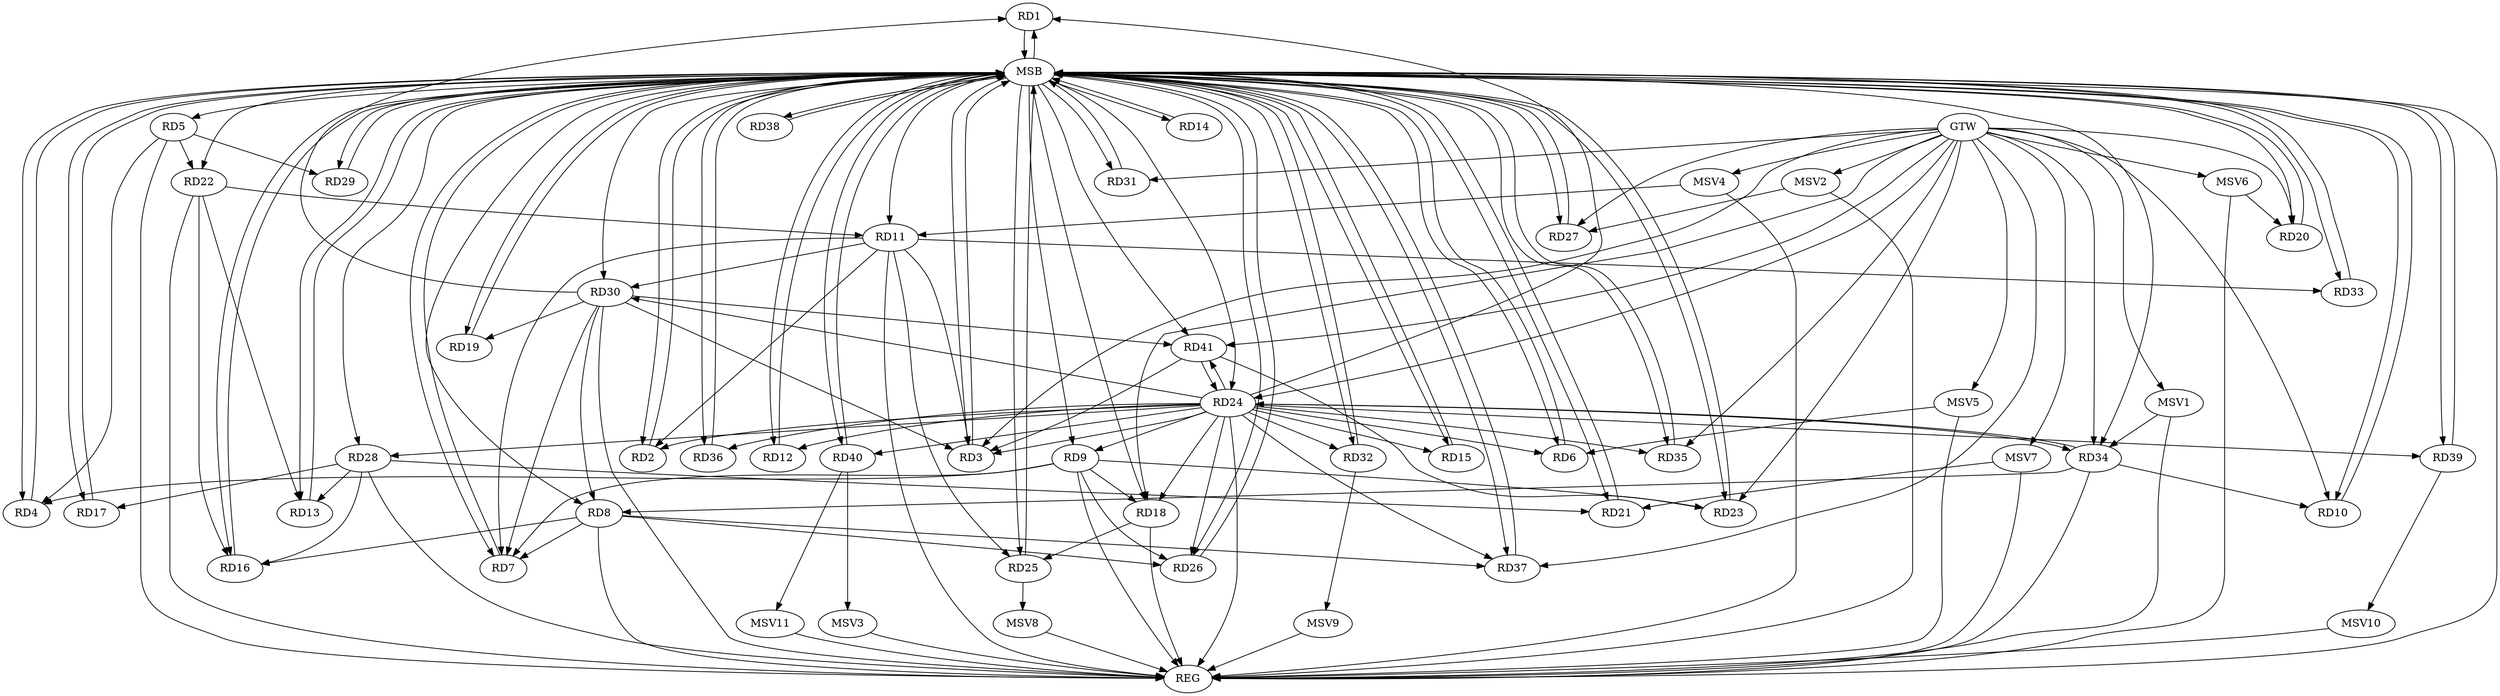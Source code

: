 strict digraph G {
  RD1 [ label="RD1" ];
  RD2 [ label="RD2" ];
  RD3 [ label="RD3" ];
  RD4 [ label="RD4" ];
  RD5 [ label="RD5" ];
  RD6 [ label="RD6" ];
  RD7 [ label="RD7" ];
  RD8 [ label="RD8" ];
  RD9 [ label="RD9" ];
  RD10 [ label="RD10" ];
  RD11 [ label="RD11" ];
  RD12 [ label="RD12" ];
  RD13 [ label="RD13" ];
  RD14 [ label="RD14" ];
  RD15 [ label="RD15" ];
  RD16 [ label="RD16" ];
  RD17 [ label="RD17" ];
  RD18 [ label="RD18" ];
  RD19 [ label="RD19" ];
  RD20 [ label="RD20" ];
  RD21 [ label="RD21" ];
  RD22 [ label="RD22" ];
  RD23 [ label="RD23" ];
  RD24 [ label="RD24" ];
  RD25 [ label="RD25" ];
  RD26 [ label="RD26" ];
  RD27 [ label="RD27" ];
  RD28 [ label="RD28" ];
  RD29 [ label="RD29" ];
  RD30 [ label="RD30" ];
  RD31 [ label="RD31" ];
  RD32 [ label="RD32" ];
  RD33 [ label="RD33" ];
  RD34 [ label="RD34" ];
  RD35 [ label="RD35" ];
  RD36 [ label="RD36" ];
  RD37 [ label="RD37" ];
  RD38 [ label="RD38" ];
  RD39 [ label="RD39" ];
  RD40 [ label="RD40" ];
  RD41 [ label="RD41" ];
  GTW [ label="GTW" ];
  REG [ label="REG" ];
  MSB [ label="MSB" ];
  MSV1 [ label="MSV1" ];
  MSV2 [ label="MSV2" ];
  MSV3 [ label="MSV3" ];
  MSV4 [ label="MSV4" ];
  MSV5 [ label="MSV5" ];
  MSV6 [ label="MSV6" ];
  MSV7 [ label="MSV7" ];
  MSV8 [ label="MSV8" ];
  MSV9 [ label="MSV9" ];
  MSV10 [ label="MSV10" ];
  MSV11 [ label="MSV11" ];
  RD24 -> RD1;
  RD30 -> RD1;
  RD11 -> RD2;
  RD11 -> RD3;
  RD24 -> RD3;
  RD30 -> RD3;
  RD41 -> RD3;
  RD5 -> RD4;
  RD9 -> RD4;
  RD5 -> RD22;
  RD5 -> RD29;
  RD8 -> RD7;
  RD9 -> RD7;
  RD11 -> RD7;
  RD30 -> RD7;
  RD8 -> RD16;
  RD8 -> RD26;
  RD30 -> RD8;
  RD34 -> RD8;
  RD8 -> RD37;
  RD9 -> RD18;
  RD9 -> RD23;
  RD9 -> RD26;
  RD34 -> RD10;
  RD22 -> RD11;
  RD11 -> RD25;
  RD11 -> RD30;
  RD11 -> RD33;
  RD22 -> RD13;
  RD28 -> RD13;
  RD22 -> RD16;
  RD28 -> RD16;
  RD28 -> RD17;
  RD18 -> RD25;
  RD30 -> RD19;
  RD28 -> RD21;
  RD41 -> RD23;
  RD24 -> RD28;
  RD34 -> RD24;
  RD24 -> RD35;
  RD24 -> RD37;
  RD24 -> RD40;
  RD24 -> RD41;
  RD41 -> RD24;
  RD30 -> RD41;
  GTW -> RD24;
  GTW -> RD10;
  GTW -> RD31;
  GTW -> RD27;
  GTW -> RD20;
  GTW -> RD41;
  GTW -> RD35;
  GTW -> RD3;
  GTW -> RD34;
  GTW -> RD37;
  GTW -> RD18;
  GTW -> RD23;
  RD5 -> REG;
  RD8 -> REG;
  RD9 -> REG;
  RD11 -> REG;
  RD18 -> REG;
  RD22 -> REG;
  RD24 -> REG;
  RD28 -> REG;
  RD30 -> REG;
  RD34 -> REG;
  RD1 -> MSB;
  MSB -> RD2;
  MSB -> RD7;
  MSB -> RD34;
  MSB -> RD37;
  MSB -> RD38;
  MSB -> RD41;
  MSB -> REG;
  RD2 -> MSB;
  MSB -> RD13;
  MSB -> RD19;
  MSB -> RD25;
  MSB -> RD27;
  RD3 -> MSB;
  MSB -> RD4;
  MSB -> RD10;
  MSB -> RD33;
  MSB -> RD36;
  RD4 -> MSB;
  MSB -> RD16;
  MSB -> RD29;
  MSB -> RD32;
  RD6 -> MSB;
  RD7 -> MSB;
  MSB -> RD6;
  MSB -> RD28;
  RD10 -> MSB;
  RD12 -> MSB;
  MSB -> RD5;
  MSB -> RD9;
  RD13 -> MSB;
  RD14 -> MSB;
  MSB -> RD35;
  RD15 -> MSB;
  RD16 -> MSB;
  MSB -> RD12;
  MSB -> RD15;
  RD17 -> MSB;
  MSB -> RD22;
  RD19 -> MSB;
  MSB -> RD23;
  RD20 -> MSB;
  MSB -> RD1;
  MSB -> RD21;
  RD21 -> MSB;
  MSB -> RD26;
  MSB -> RD40;
  RD23 -> MSB;
  MSB -> RD24;
  RD25 -> MSB;
  MSB -> RD14;
  MSB -> RD17;
  MSB -> RD31;
  RD26 -> MSB;
  MSB -> RD30;
  RD27 -> MSB;
  MSB -> RD18;
  RD29 -> MSB;
  MSB -> RD20;
  RD31 -> MSB;
  RD32 -> MSB;
  MSB -> RD3;
  MSB -> RD11;
  RD33 -> MSB;
  RD35 -> MSB;
  MSB -> RD8;
  RD36 -> MSB;
  RD37 -> MSB;
  RD38 -> MSB;
  RD39 -> MSB;
  RD40 -> MSB;
  MSB -> RD39;
  RD24 -> RD2;
  RD24 -> RD9;
  RD24 -> RD36;
  RD24 -> RD30;
  RD24 -> RD6;
  RD24 -> RD12;
  RD24 -> RD26;
  RD24 -> RD34;
  RD24 -> RD32;
  RD24 -> RD15;
  RD24 -> RD18;
  RD24 -> RD39;
  MSV1 -> RD34;
  GTW -> MSV1;
  MSV1 -> REG;
  MSV2 -> RD27;
  GTW -> MSV2;
  MSV2 -> REG;
  RD40 -> MSV3;
  MSV3 -> REG;
  MSV4 -> RD11;
  GTW -> MSV4;
  MSV4 -> REG;
  MSV5 -> RD6;
  GTW -> MSV5;
  MSV5 -> REG;
  MSV6 -> RD20;
  GTW -> MSV6;
  MSV6 -> REG;
  MSV7 -> RD21;
  GTW -> MSV7;
  MSV7 -> REG;
  RD25 -> MSV8;
  MSV8 -> REG;
  RD32 -> MSV9;
  MSV9 -> REG;
  RD39 -> MSV10;
  MSV10 -> REG;
  RD40 -> MSV11;
  MSV11 -> REG;
}
